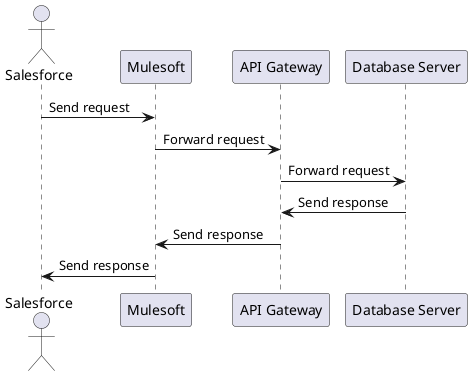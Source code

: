 @startuml
actor Salesforce
participant "Mulesoft"
participant "API Gateway"
participant "Database Server"

Salesforce -> Mulesoft: Send request
Mulesoft -> "API Gateway": Forward request
"API Gateway" -> "Database Server": Forward request
"Database Server" -> "API Gateway": Send response
"API Gateway" -> Mulesoft: Send response
Mulesoft -> Salesforce: Send response

@enduml
